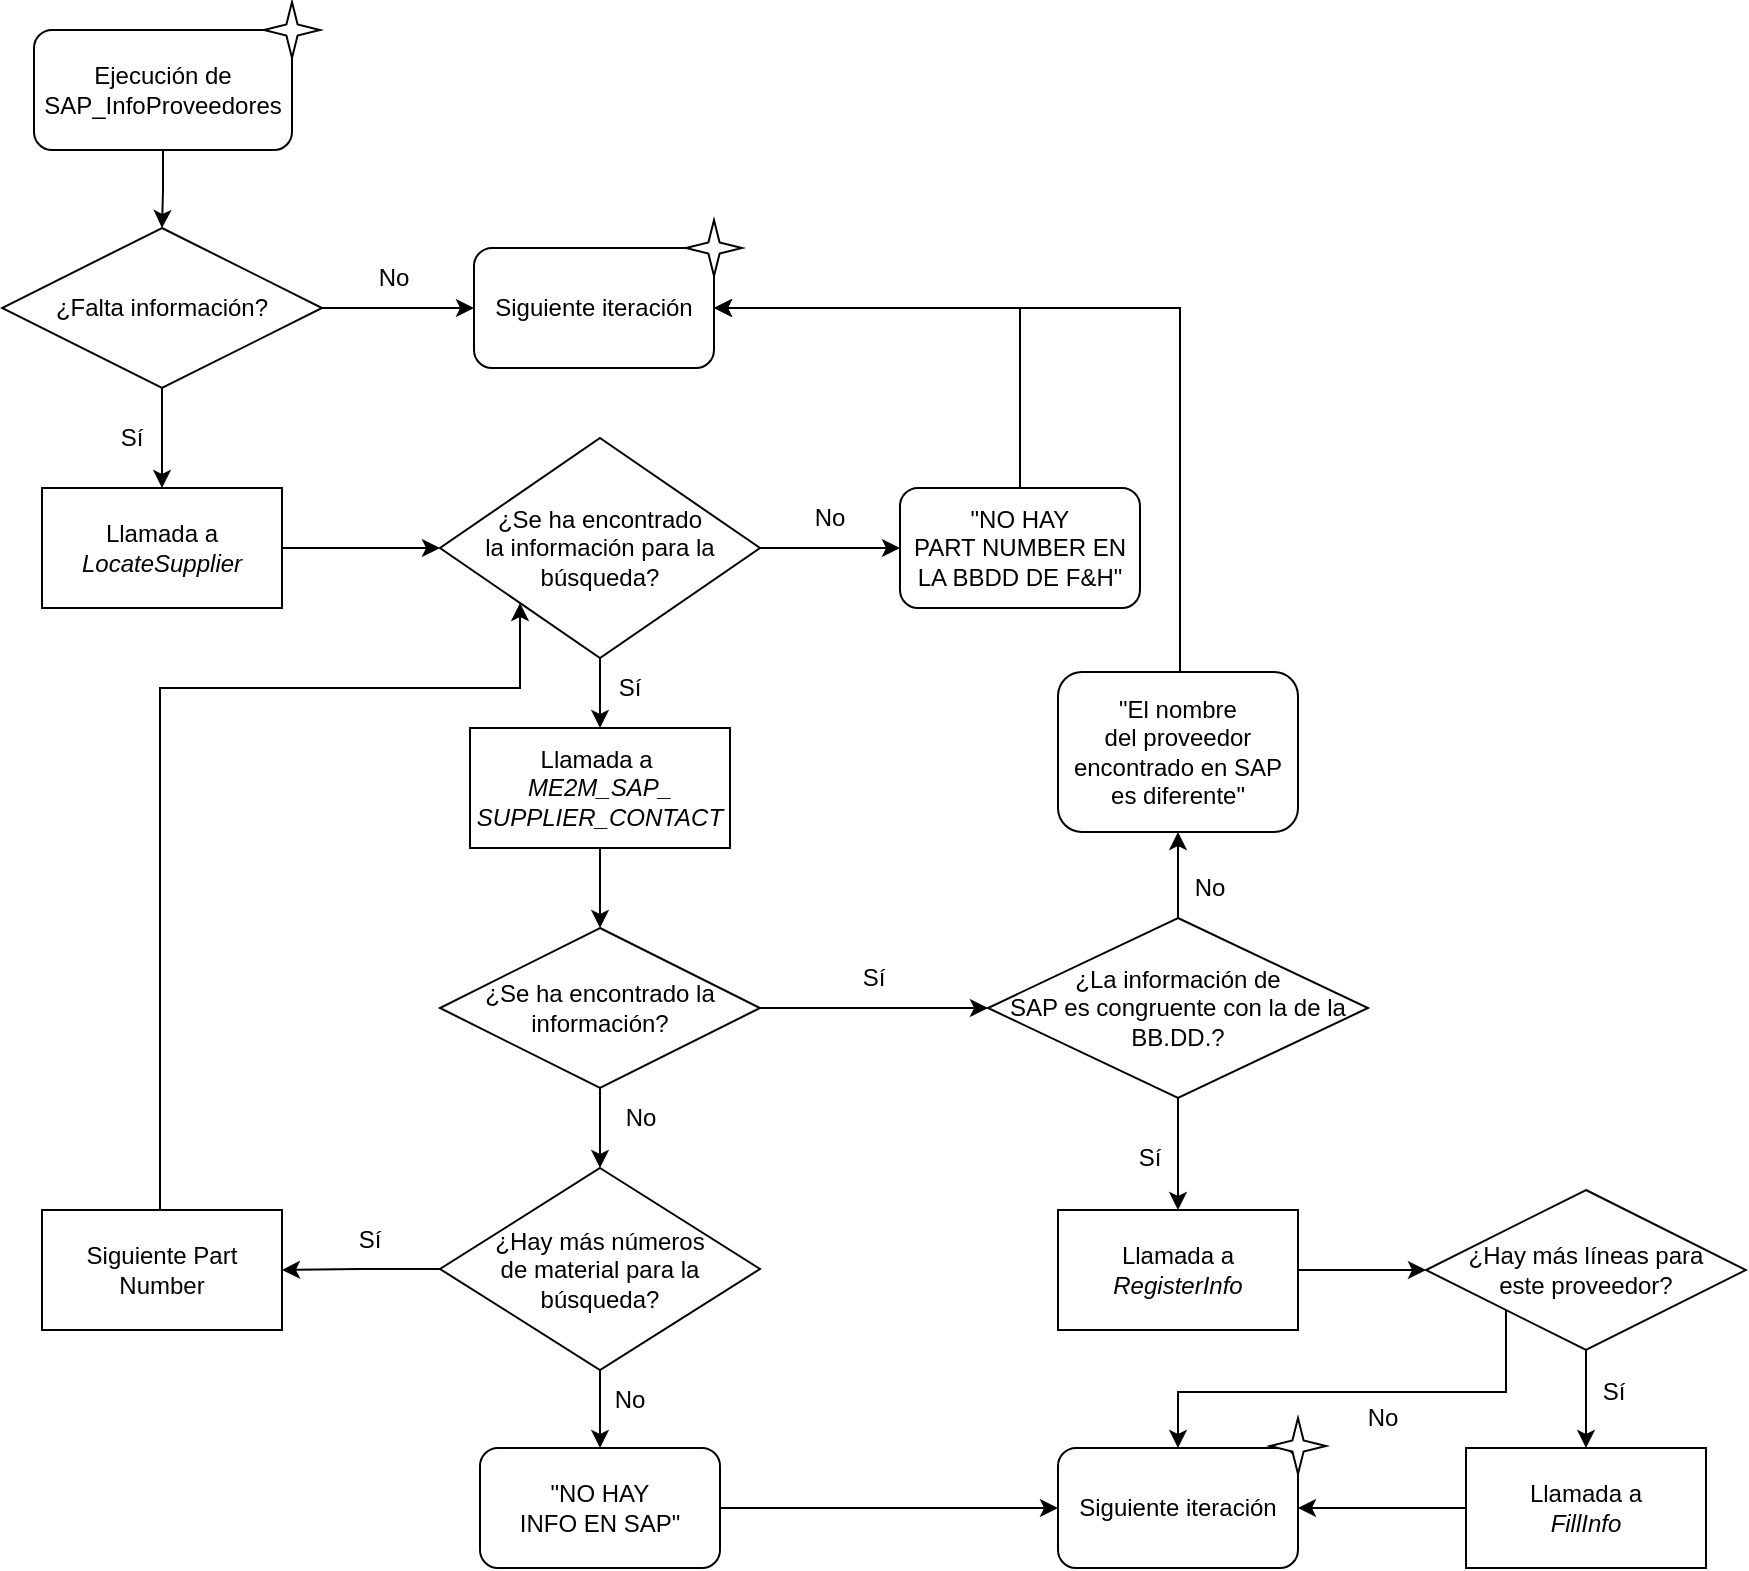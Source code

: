 <mxfile version="20.7.4" type="github">
  <diagram id="0ZKwKbu3QaYxbFSNgXZS" name="Page-1">
    <mxGraphModel dx="1674" dy="764" grid="0" gridSize="10" guides="1" tooltips="1" connect="1" arrows="1" fold="1" page="1" pageScale="1" pageWidth="1169" pageHeight="827" math="0" shadow="0">
      <root>
        <mxCell id="0" />
        <mxCell id="1" parent="0" />
        <mxCell id="pmbYQ9uAFB6TgT76jHtj-11" style="edgeStyle=orthogonalEdgeStyle;rounded=0;orthogonalLoop=1;jettySize=auto;html=1;entryX=0;entryY=0.5;entryDx=0;entryDy=0;" parent="1" source="pmbYQ9uAFB6TgT76jHtj-2" target="pmbYQ9uAFB6TgT76jHtj-3" edge="1">
          <mxGeometry relative="1" as="geometry" />
        </mxCell>
        <mxCell id="pmbYQ9uAFB6TgT76jHtj-62" style="edgeStyle=orthogonalEdgeStyle;rounded=0;orthogonalLoop=1;jettySize=auto;html=1;exitX=0.5;exitY=1;exitDx=0;exitDy=0;entryX=0.5;entryY=0;entryDx=0;entryDy=0;fontFamily=Helvetica;fontSize=12;" parent="1" source="pmbYQ9uAFB6TgT76jHtj-2" target="pmbYQ9uAFB6TgT76jHtj-6" edge="1">
          <mxGeometry relative="1" as="geometry" />
        </mxCell>
        <mxCell id="pmbYQ9uAFB6TgT76jHtj-2" value="¿Falta información?" style="rhombus;whiteSpace=wrap;html=1;" parent="1" vertex="1">
          <mxGeometry x="225" y="120" width="160" height="80" as="geometry" />
        </mxCell>
        <mxCell id="pmbYQ9uAFB6TgT76jHtj-3" value="Siguiente iteración" style="rounded=1;whiteSpace=wrap;html=1;fontFamily=Helvetica;fontSize=12;" parent="1" vertex="1">
          <mxGeometry x="461" y="130" width="120" height="60" as="geometry" />
        </mxCell>
        <mxCell id="pmbYQ9uAFB6TgT76jHtj-5" value="No" style="text;html=1;strokeColor=none;fillColor=none;align=center;verticalAlign=middle;whiteSpace=wrap;rounded=0;" parent="1" vertex="1">
          <mxGeometry x="406" y="130" width="30" height="30" as="geometry" />
        </mxCell>
        <mxCell id="pmbYQ9uAFB6TgT76jHtj-10" style="edgeStyle=orthogonalEdgeStyle;rounded=0;orthogonalLoop=1;jettySize=auto;html=1;entryX=0;entryY=0.5;entryDx=0;entryDy=0;" parent="1" source="pmbYQ9uAFB6TgT76jHtj-6" target="pmbYQ9uAFB6TgT76jHtj-9" edge="1">
          <mxGeometry relative="1" as="geometry" />
        </mxCell>
        <mxCell id="pmbYQ9uAFB6TgT76jHtj-6" value="Llamada a &lt;i&gt;LocateSupplier&lt;/i&gt;" style="rounded=0;whiteSpace=wrap;html=1;fontFamily=Helvetica;fontSize=12;" parent="1" vertex="1">
          <mxGeometry x="245" y="250" width="120" height="60" as="geometry" />
        </mxCell>
        <mxCell id="pmbYQ9uAFB6TgT76jHtj-8" value="Sí" style="text;html=1;strokeColor=none;fillColor=none;align=center;verticalAlign=middle;whiteSpace=wrap;rounded=0;" parent="1" vertex="1">
          <mxGeometry x="275" y="210" width="30" height="30" as="geometry" />
        </mxCell>
        <mxCell id="pmbYQ9uAFB6TgT76jHtj-47" style="edgeStyle=orthogonalEdgeStyle;rounded=0;orthogonalLoop=1;jettySize=auto;html=1;exitX=1;exitY=0.5;exitDx=0;exitDy=0;entryX=0;entryY=0.5;entryDx=0;entryDy=0;fontFamily=Helvetica;fontSize=12;" parent="1" source="pmbYQ9uAFB6TgT76jHtj-9" target="pmbYQ9uAFB6TgT76jHtj-29" edge="1">
          <mxGeometry relative="1" as="geometry" />
        </mxCell>
        <mxCell id="pmbYQ9uAFB6TgT76jHtj-57" style="edgeStyle=orthogonalEdgeStyle;rounded=0;orthogonalLoop=1;jettySize=auto;html=1;entryX=0.5;entryY=0;entryDx=0;entryDy=0;fontFamily=Helvetica;fontSize=12;" parent="1" source="pmbYQ9uAFB6TgT76jHtj-9" target="pmbYQ9uAFB6TgT76jHtj-50" edge="1">
          <mxGeometry relative="1" as="geometry" />
        </mxCell>
        <mxCell id="pmbYQ9uAFB6TgT76jHtj-9" value="¿Se ha encontrado &lt;br&gt;la información para la búsqueda?" style="rhombus;whiteSpace=wrap;html=1;" parent="1" vertex="1">
          <mxGeometry x="444" y="225" width="160" height="110" as="geometry" />
        </mxCell>
        <mxCell id="pmbYQ9uAFB6TgT76jHtj-58" style="edgeStyle=orthogonalEdgeStyle;rounded=0;orthogonalLoop=1;jettySize=auto;html=1;entryX=1;entryY=0.5;entryDx=0;entryDy=0;fontFamily=Helvetica;fontSize=12;exitX=0.5;exitY=0;exitDx=0;exitDy=0;" parent="1" source="pmbYQ9uAFB6TgT76jHtj-29" target="pmbYQ9uAFB6TgT76jHtj-3" edge="1">
          <mxGeometry relative="1" as="geometry">
            <Array as="points">
              <mxPoint x="734" y="160" />
            </Array>
          </mxGeometry>
        </mxCell>
        <mxCell id="pmbYQ9uAFB6TgT76jHtj-29" value="&lt;span style=&quot;line-height: 107%;&quot;&gt;&lt;font style=&quot;font-size: 12px;&quot;&gt;&quot;NO HAY&lt;br&gt;PART NUMBER EN LA BBDD DE F&amp;amp;H&quot;&lt;/font&gt;&lt;/span&gt;" style="rounded=1;whiteSpace=wrap;html=1;" parent="1" vertex="1">
          <mxGeometry x="674" y="250" width="120" height="60" as="geometry" />
        </mxCell>
        <mxCell id="pmbYQ9uAFB6TgT76jHtj-31" value="No" style="text;html=1;strokeColor=none;fillColor=none;align=center;verticalAlign=middle;whiteSpace=wrap;rounded=0;" parent="1" vertex="1">
          <mxGeometry x="624" y="250" width="30" height="30" as="geometry" />
        </mxCell>
        <mxCell id="pmbYQ9uAFB6TgT76jHtj-60" style="edgeStyle=orthogonalEdgeStyle;rounded=0;orthogonalLoop=1;jettySize=auto;html=1;fontFamily=Helvetica;fontSize=12;" parent="1" source="pmbYQ9uAFB6TgT76jHtj-33" target="pmbYQ9uAFB6TgT76jHtj-39" edge="1">
          <mxGeometry relative="1" as="geometry" />
        </mxCell>
        <mxCell id="pmbYQ9uAFB6TgT76jHtj-65" style="edgeStyle=orthogonalEdgeStyle;rounded=0;orthogonalLoop=1;jettySize=auto;html=1;exitX=0;exitY=0.5;exitDx=0;exitDy=0;entryX=1;entryY=0.5;entryDx=0;entryDy=0;fontFamily=Helvetica;fontSize=12;" parent="1" source="pmbYQ9uAFB6TgT76jHtj-33" target="pmbYQ9uAFB6TgT76jHtj-64" edge="1">
          <mxGeometry relative="1" as="geometry" />
        </mxCell>
        <mxCell id="pmbYQ9uAFB6TgT76jHtj-33" value="¿Hay más números&lt;br&gt;de material&amp;nbsp;para la &lt;br&gt;búsqueda?" style="rhombus;whiteSpace=wrap;html=1;" parent="1" vertex="1">
          <mxGeometry x="444" y="590" width="160" height="101" as="geometry" />
        </mxCell>
        <mxCell id="pmbYQ9uAFB6TgT76jHtj-71" style="edgeStyle=orthogonalEdgeStyle;rounded=0;orthogonalLoop=1;jettySize=auto;html=1;entryX=0;entryY=0.5;entryDx=0;entryDy=0;fontFamily=Helvetica;fontSize=12;" parent="1" source="pmbYQ9uAFB6TgT76jHtj-39" target="pmbYQ9uAFB6TgT76jHtj-70" edge="1">
          <mxGeometry relative="1" as="geometry" />
        </mxCell>
        <mxCell id="pmbYQ9uAFB6TgT76jHtj-39" value="&lt;span style=&quot;line-height: 107%;&quot;&gt;&lt;font style=&quot;font-size: 12px;&quot;&gt;&quot;NO HAY&lt;br&gt;INFO EN SAP&quot;&lt;/font&gt;&lt;/span&gt;" style="rounded=1;whiteSpace=wrap;html=1;" parent="1" vertex="1">
          <mxGeometry x="464" y="730" width="120" height="60" as="geometry" />
        </mxCell>
        <mxCell id="pmbYQ9uAFB6TgT76jHtj-40" value="No" style="text;html=1;strokeColor=none;fillColor=none;align=center;verticalAlign=middle;whiteSpace=wrap;rounded=0;" parent="1" vertex="1">
          <mxGeometry x="524" y="691" width="30" height="30" as="geometry" />
        </mxCell>
        <mxCell id="pmbYQ9uAFB6TgT76jHtj-42" value="Sí" style="text;html=1;strokeColor=none;fillColor=none;align=center;verticalAlign=middle;whiteSpace=wrap;rounded=0;" parent="1" vertex="1">
          <mxGeometry x="524" y="335" width="30" height="30" as="geometry" />
        </mxCell>
        <mxCell id="pmbYQ9uAFB6TgT76jHtj-54" style="edgeStyle=orthogonalEdgeStyle;rounded=0;orthogonalLoop=1;jettySize=auto;html=1;entryX=0.5;entryY=0;entryDx=0;entryDy=0;fontFamily=Helvetica;fontSize=12;" parent="1" source="pmbYQ9uAFB6TgT76jHtj-50" target="pmbYQ9uAFB6TgT76jHtj-53" edge="1">
          <mxGeometry relative="1" as="geometry" />
        </mxCell>
        <mxCell id="pmbYQ9uAFB6TgT76jHtj-50" value="Llamada a&lt;i&gt;&amp;nbsp;&lt;br&gt;ME2M_SAP_&lt;/i&gt;&lt;br&gt;&lt;i&gt;SUPPLIER_CONTACT&lt;/i&gt;" style="rounded=0;whiteSpace=wrap;html=1;fontFamily=Helvetica;fontSize=12;" parent="1" vertex="1">
          <mxGeometry x="459" y="370" width="130" height="60" as="geometry" />
        </mxCell>
        <mxCell id="pmbYQ9uAFB6TgT76jHtj-55" style="edgeStyle=orthogonalEdgeStyle;rounded=0;orthogonalLoop=1;jettySize=auto;html=1;exitX=0.5;exitY=1;exitDx=0;exitDy=0;entryX=0.5;entryY=0;entryDx=0;entryDy=0;fontFamily=Helvetica;fontSize=12;" parent="1" source="pmbYQ9uAFB6TgT76jHtj-53" target="pmbYQ9uAFB6TgT76jHtj-33" edge="1">
          <mxGeometry relative="1" as="geometry" />
        </mxCell>
        <mxCell id="pmbYQ9uAFB6TgT76jHtj-69" style="edgeStyle=orthogonalEdgeStyle;rounded=0;orthogonalLoop=1;jettySize=auto;html=1;exitX=1;exitY=0.5;exitDx=0;exitDy=0;entryX=0;entryY=0.5;entryDx=0;entryDy=0;fontFamily=Helvetica;fontSize=12;" parent="1" source="pmbYQ9uAFB6TgT76jHtj-53" target="pmbYQ9uAFB6TgT76jHtj-79" edge="1">
          <mxGeometry relative="1" as="geometry">
            <mxPoint x="684" y="510" as="targetPoint" />
          </mxGeometry>
        </mxCell>
        <mxCell id="pmbYQ9uAFB6TgT76jHtj-53" value="¿Se ha encontrado la información?" style="rhombus;whiteSpace=wrap;html=1;" parent="1" vertex="1">
          <mxGeometry x="444" y="470" width="160" height="80" as="geometry" />
        </mxCell>
        <mxCell id="pmbYQ9uAFB6TgT76jHtj-59" value="No" style="text;html=1;align=center;verticalAlign=middle;resizable=0;points=[];autosize=1;strokeColor=none;fillColor=none;fontSize=12;fontFamily=Helvetica;" parent="1" vertex="1">
          <mxGeometry x="524" y="550" width="40" height="30" as="geometry" />
        </mxCell>
        <mxCell id="pmbYQ9uAFB6TgT76jHtj-63" value="Sí" style="text;html=1;strokeColor=none;fillColor=none;align=center;verticalAlign=middle;whiteSpace=wrap;rounded=0;" parent="1" vertex="1">
          <mxGeometry x="394" y="611" width="30" height="30" as="geometry" />
        </mxCell>
        <mxCell id="pmbYQ9uAFB6TgT76jHtj-66" style="edgeStyle=orthogonalEdgeStyle;rounded=0;orthogonalLoop=1;jettySize=auto;html=1;entryX=0;entryY=1;entryDx=0;entryDy=0;fontFamily=Helvetica;fontSize=12;" parent="1" source="pmbYQ9uAFB6TgT76jHtj-64" target="pmbYQ9uAFB6TgT76jHtj-9" edge="1">
          <mxGeometry relative="1" as="geometry">
            <Array as="points">
              <mxPoint x="304" y="350" />
              <mxPoint x="484" y="350" />
            </Array>
          </mxGeometry>
        </mxCell>
        <mxCell id="pmbYQ9uAFB6TgT76jHtj-64" value="Siguiente Part Number" style="rounded=0;whiteSpace=wrap;html=1;fontFamily=Helvetica;fontSize=12;" parent="1" vertex="1">
          <mxGeometry x="245" y="611" width="120" height="60" as="geometry" />
        </mxCell>
        <mxCell id="pmbYQ9uAFB6TgT76jHtj-67" value="Sí" style="text;html=1;strokeColor=none;fillColor=none;align=center;verticalAlign=middle;whiteSpace=wrap;rounded=0;" parent="1" vertex="1">
          <mxGeometry x="646" y="480" width="30" height="30" as="geometry" />
        </mxCell>
        <mxCell id="pmbYQ9uAFB6TgT76jHtj-70" value="Siguiente iteración" style="rounded=1;whiteSpace=wrap;html=1;fontFamily=Helvetica;fontSize=12;" parent="1" vertex="1">
          <mxGeometry x="753" y="730" width="120" height="60" as="geometry" />
        </mxCell>
        <mxCell id="pmbYQ9uAFB6TgT76jHtj-75" style="edgeStyle=orthogonalEdgeStyle;rounded=0;orthogonalLoop=1;jettySize=auto;html=1;entryX=0.5;entryY=0;entryDx=0;entryDy=0;fontFamily=Helvetica;fontSize=12;" parent="1" source="pmbYQ9uAFB6TgT76jHtj-74" target="pmbYQ9uAFB6TgT76jHtj-2" edge="1">
          <mxGeometry relative="1" as="geometry" />
        </mxCell>
        <mxCell id="pmbYQ9uAFB6TgT76jHtj-74" value="Ejecución de&lt;br&gt;SAP_InfoProveedores" style="rounded=1;whiteSpace=wrap;html=1;fontFamily=Helvetica;fontSize=12;" parent="1" vertex="1">
          <mxGeometry x="241" y="21" width="129" height="60" as="geometry" />
        </mxCell>
        <mxCell id="3hpVRjH7D4XgD4T4D8rT-2" style="edgeStyle=orthogonalEdgeStyle;rounded=0;orthogonalLoop=1;jettySize=auto;html=1;entryX=0;entryY=0.5;entryDx=0;entryDy=0;" parent="1" source="pmbYQ9uAFB6TgT76jHtj-77" target="3hpVRjH7D4XgD4T4D8rT-1" edge="1">
          <mxGeometry relative="1" as="geometry" />
        </mxCell>
        <mxCell id="pmbYQ9uAFB6TgT76jHtj-77" value="Llamada a&lt;br&gt;&lt;i&gt;RegisterInfo&lt;/i&gt;" style="rounded=0;whiteSpace=wrap;html=1;fontFamily=Helvetica;fontSize=12;" parent="1" vertex="1">
          <mxGeometry x="753" y="611" width="120" height="60" as="geometry" />
        </mxCell>
        <mxCell id="pmbYQ9uAFB6TgT76jHtj-80" style="edgeStyle=orthogonalEdgeStyle;rounded=0;orthogonalLoop=1;jettySize=auto;html=1;fontFamily=Helvetica;fontSize=12;" parent="1" source="pmbYQ9uAFB6TgT76jHtj-79" target="pmbYQ9uAFB6TgT76jHtj-77" edge="1">
          <mxGeometry relative="1" as="geometry" />
        </mxCell>
        <mxCell id="pmbYQ9uAFB6TgT76jHtj-83" style="edgeStyle=orthogonalEdgeStyle;rounded=0;orthogonalLoop=1;jettySize=auto;html=1;exitX=0.5;exitY=0;exitDx=0;exitDy=0;entryX=0.5;entryY=1;entryDx=0;entryDy=0;fontFamily=Helvetica;fontSize=12;" parent="1" source="pmbYQ9uAFB6TgT76jHtj-79" target="pmbYQ9uAFB6TgT76jHtj-82" edge="1">
          <mxGeometry relative="1" as="geometry" />
        </mxCell>
        <mxCell id="pmbYQ9uAFB6TgT76jHtj-79" value="¿La información de&lt;br&gt;SAP es congruente con la de la BB.DD.?" style="rhombus;whiteSpace=wrap;html=1;" parent="1" vertex="1">
          <mxGeometry x="718" y="465" width="190" height="90" as="geometry" />
        </mxCell>
        <mxCell id="pmbYQ9uAFB6TgT76jHtj-81" value="Sí" style="text;html=1;strokeColor=none;fillColor=none;align=center;verticalAlign=middle;whiteSpace=wrap;rounded=0;" parent="1" vertex="1">
          <mxGeometry x="784" y="570" width="30" height="30" as="geometry" />
        </mxCell>
        <mxCell id="pmbYQ9uAFB6TgT76jHtj-85" style="edgeStyle=orthogonalEdgeStyle;rounded=0;orthogonalLoop=1;jettySize=auto;html=1;entryX=1;entryY=0.5;entryDx=0;entryDy=0;fontFamily=Helvetica;fontSize=12;" parent="1" source="pmbYQ9uAFB6TgT76jHtj-82" target="pmbYQ9uAFB6TgT76jHtj-3" edge="1">
          <mxGeometry relative="1" as="geometry">
            <Array as="points">
              <mxPoint x="814" y="160" />
            </Array>
          </mxGeometry>
        </mxCell>
        <mxCell id="pmbYQ9uAFB6TgT76jHtj-82" value="&lt;span style=&quot;line-height: 107%;&quot;&gt;&lt;font style=&quot;font-size: 12px;&quot;&gt;&quot;El&amp;nbsp;nombre &lt;br&gt;del proveedor encontrado en SAP es diferente&quot;&lt;/font&gt;&lt;/span&gt;" style="rounded=1;whiteSpace=wrap;html=1;fontFamily=Helvetica;fontSize=12;" parent="1" vertex="1">
          <mxGeometry x="753" y="342" width="120" height="80" as="geometry" />
        </mxCell>
        <mxCell id="pmbYQ9uAFB6TgT76jHtj-84" value="No" style="text;html=1;strokeColor=none;fillColor=none;align=center;verticalAlign=middle;whiteSpace=wrap;rounded=0;" parent="1" vertex="1">
          <mxGeometry x="814" y="435" width="30" height="30" as="geometry" />
        </mxCell>
        <mxCell id="3hpVRjH7D4XgD4T4D8rT-4" style="edgeStyle=orthogonalEdgeStyle;rounded=0;orthogonalLoop=1;jettySize=auto;html=1;entryX=0.5;entryY=0;entryDx=0;entryDy=0;" parent="1" source="3hpVRjH7D4XgD4T4D8rT-1" target="3hpVRjH7D4XgD4T4D8rT-3" edge="1">
          <mxGeometry relative="1" as="geometry" />
        </mxCell>
        <mxCell id="3hpVRjH7D4XgD4T4D8rT-6" style="edgeStyle=orthogonalEdgeStyle;rounded=0;orthogonalLoop=1;jettySize=auto;html=1;exitX=0;exitY=1;exitDx=0;exitDy=0;" parent="1" source="3hpVRjH7D4XgD4T4D8rT-1" target="pmbYQ9uAFB6TgT76jHtj-70" edge="1">
          <mxGeometry relative="1" as="geometry">
            <Array as="points">
              <mxPoint x="977" y="702" />
              <mxPoint x="813" y="702" />
            </Array>
          </mxGeometry>
        </mxCell>
        <mxCell id="3hpVRjH7D4XgD4T4D8rT-1" value="¿Hay más líneas para &lt;br&gt;este proveedor?" style="rhombus;whiteSpace=wrap;html=1;" parent="1" vertex="1">
          <mxGeometry x="937" y="601" width="160" height="80" as="geometry" />
        </mxCell>
        <mxCell id="3hpVRjH7D4XgD4T4D8rT-5" style="edgeStyle=orthogonalEdgeStyle;rounded=0;orthogonalLoop=1;jettySize=auto;html=1;entryX=1;entryY=0.5;entryDx=0;entryDy=0;" parent="1" source="3hpVRjH7D4XgD4T4D8rT-3" target="pmbYQ9uAFB6TgT76jHtj-70" edge="1">
          <mxGeometry relative="1" as="geometry" />
        </mxCell>
        <mxCell id="3hpVRjH7D4XgD4T4D8rT-3" value="Llamada a&lt;br&gt;&lt;i&gt;FillInfo&lt;/i&gt;" style="rounded=0;whiteSpace=wrap;html=1;fontFamily=Helvetica;fontSize=12;" parent="1" vertex="1">
          <mxGeometry x="957" y="730" width="120" height="60" as="geometry" />
        </mxCell>
        <mxCell id="3hpVRjH7D4XgD4T4D8rT-7" value="No" style="text;html=1;align=center;verticalAlign=middle;resizable=0;points=[];autosize=1;strokeColor=none;fillColor=none;fontSize=12;fontFamily=Helvetica;" parent="1" vertex="1">
          <mxGeometry x="895" y="700" width="40" height="30" as="geometry" />
        </mxCell>
        <mxCell id="3hpVRjH7D4XgD4T4D8rT-8" value="Sí" style="text;html=1;strokeColor=none;fillColor=none;align=center;verticalAlign=middle;whiteSpace=wrap;rounded=0;" parent="1" vertex="1">
          <mxGeometry x="1016" y="687" width="30" height="30" as="geometry" />
        </mxCell>
        <mxCell id="_VEhOsJsTebRs4Fa55hX-1" value="" style="verticalLabelPosition=bottom;verticalAlign=top;html=1;shape=mxgraph.basic.4_point_star_2;dx=0.8;" vertex="1" parent="1">
          <mxGeometry x="567" y="116" width="28" height="28" as="geometry" />
        </mxCell>
        <mxCell id="_VEhOsJsTebRs4Fa55hX-2" value="" style="verticalLabelPosition=bottom;verticalAlign=top;html=1;shape=mxgraph.basic.4_point_star_2;dx=0.8;" vertex="1" parent="1">
          <mxGeometry x="356" y="7" width="28" height="28" as="geometry" />
        </mxCell>
        <mxCell id="_VEhOsJsTebRs4Fa55hX-3" value="" style="verticalLabelPosition=bottom;verticalAlign=top;html=1;shape=mxgraph.basic.4_point_star_2;dx=0.8;" vertex="1" parent="1">
          <mxGeometry x="859" y="715" width="28" height="28" as="geometry" />
        </mxCell>
      </root>
    </mxGraphModel>
  </diagram>
</mxfile>
